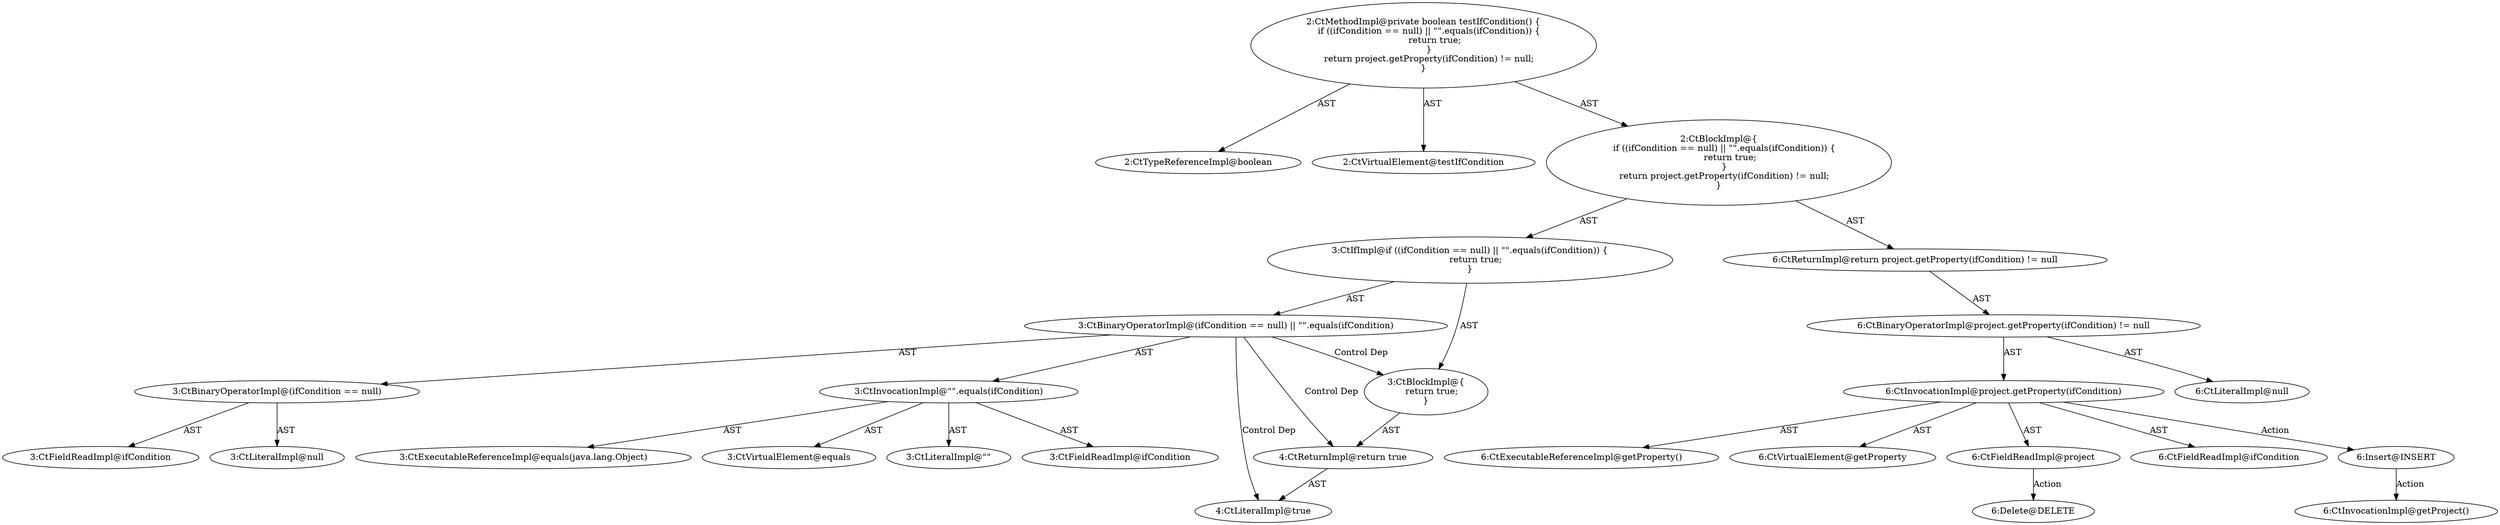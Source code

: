 digraph "testIfCondition#?" {
0 [label="2:CtTypeReferenceImpl@boolean" shape=ellipse]
1 [label="2:CtVirtualElement@testIfCondition" shape=ellipse]
2 [label="3:CtFieldReadImpl@ifCondition" shape=ellipse]
3 [label="3:CtLiteralImpl@null" shape=ellipse]
4 [label="3:CtBinaryOperatorImpl@(ifCondition == null)" shape=ellipse]
5 [label="3:CtExecutableReferenceImpl@equals(java.lang.Object)" shape=ellipse]
6 [label="3:CtVirtualElement@equals" shape=ellipse]
7 [label="3:CtLiteralImpl@\"\"" shape=ellipse]
8 [label="3:CtFieldReadImpl@ifCondition" shape=ellipse]
9 [label="3:CtInvocationImpl@\"\".equals(ifCondition)" shape=ellipse]
10 [label="3:CtBinaryOperatorImpl@(ifCondition == null) || \"\".equals(ifCondition)" shape=ellipse]
11 [label="4:CtLiteralImpl@true" shape=ellipse]
12 [label="4:CtReturnImpl@return true" shape=ellipse]
13 [label="3:CtBlockImpl@\{
    return true;
\}" shape=ellipse]
14 [label="3:CtIfImpl@if ((ifCondition == null) || \"\".equals(ifCondition)) \{
    return true;
\}" shape=ellipse]
15 [label="6:CtExecutableReferenceImpl@getProperty()" shape=ellipse]
16 [label="6:CtVirtualElement@getProperty" shape=ellipse]
17 [label="6:CtFieldReadImpl@project" shape=ellipse]
18 [label="6:CtFieldReadImpl@ifCondition" shape=ellipse]
19 [label="6:CtInvocationImpl@project.getProperty(ifCondition)" shape=ellipse]
20 [label="6:CtLiteralImpl@null" shape=ellipse]
21 [label="6:CtBinaryOperatorImpl@project.getProperty(ifCondition) != null" shape=ellipse]
22 [label="6:CtReturnImpl@return project.getProperty(ifCondition) != null" shape=ellipse]
23 [label="2:CtBlockImpl@\{
    if ((ifCondition == null) || \"\".equals(ifCondition)) \{
        return true;
    \}
    return project.getProperty(ifCondition) != null;
\}" shape=ellipse]
24 [label="2:CtMethodImpl@private boolean testIfCondition() \{
    if ((ifCondition == null) || \"\".equals(ifCondition)) \{
        return true;
    \}
    return project.getProperty(ifCondition) != null;
\}" shape=ellipse]
25 [label="6:Delete@DELETE" shape=ellipse]
26 [label="6:Insert@INSERT" shape=ellipse]
27 [label="6:CtInvocationImpl@getProject()" shape=ellipse]
4 -> 2 [label="AST"];
4 -> 3 [label="AST"];
9 -> 6 [label="AST"];
9 -> 7 [label="AST"];
9 -> 5 [label="AST"];
9 -> 8 [label="AST"];
10 -> 4 [label="AST"];
10 -> 9 [label="AST"];
10 -> 13 [label="Control Dep"];
10 -> 12 [label="Control Dep"];
10 -> 11 [label="Control Dep"];
12 -> 11 [label="AST"];
13 -> 12 [label="AST"];
14 -> 10 [label="AST"];
14 -> 13 [label="AST"];
17 -> 25 [label="Action"];
19 -> 16 [label="AST"];
19 -> 17 [label="AST"];
19 -> 15 [label="AST"];
19 -> 18 [label="AST"];
19 -> 26 [label="Action"];
21 -> 19 [label="AST"];
21 -> 20 [label="AST"];
22 -> 21 [label="AST"];
23 -> 14 [label="AST"];
23 -> 22 [label="AST"];
24 -> 1 [label="AST"];
24 -> 0 [label="AST"];
24 -> 23 [label="AST"];
26 -> 27 [label="Action"];
}